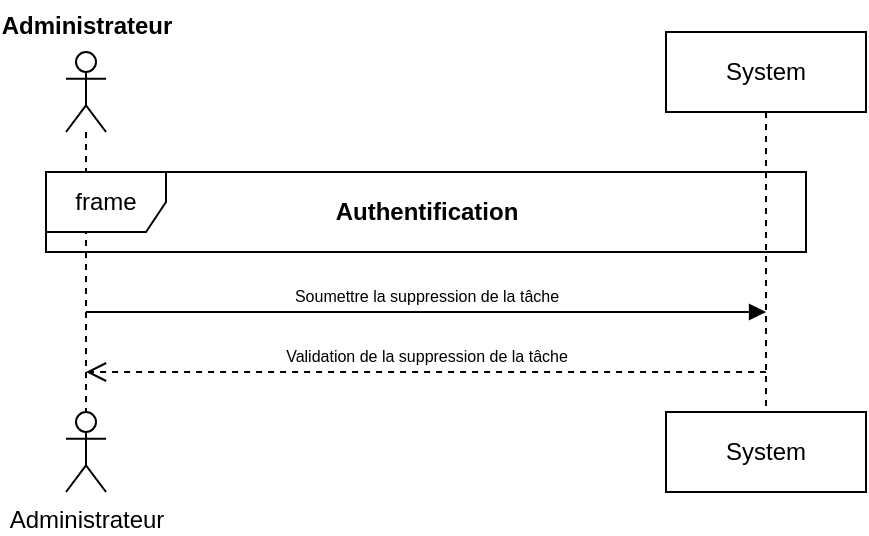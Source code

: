 <mxfile version="23.1.5" type="device">
  <diagram name="Page-1" id="2YBvvXClWsGukQMizWep">
    <mxGraphModel dx="989" dy="577" grid="1" gridSize="10" guides="1" tooltips="1" connect="1" arrows="1" fold="1" page="1" pageScale="1" pageWidth="850" pageHeight="1100" math="0" shadow="0">
      <root>
        <mxCell id="0" />
        <mxCell id="1" parent="0" />
        <mxCell id="1i2Z4VfVdW_mY6-7IzHU-2" value="System" style="shape=umlLifeline;perimeter=lifelinePerimeter;whiteSpace=wrap;html=1;container=1;dropTarget=0;collapsible=0;recursiveResize=0;outlineConnect=0;portConstraint=eastwest;newEdgeStyle={&quot;curved&quot;:0,&quot;rounded&quot;:0};" parent="1" vertex="1">
          <mxGeometry x="510" y="200" width="100" height="190" as="geometry" />
        </mxCell>
        <mxCell id="1i2Z4VfVdW_mY6-7IzHU-3" value="" style="shape=umlLifeline;perimeter=lifelinePerimeter;whiteSpace=wrap;html=1;container=1;dropTarget=0;collapsible=0;recursiveResize=0;outlineConnect=0;portConstraint=eastwest;newEdgeStyle={&quot;curved&quot;:0,&quot;rounded&quot;:0};participant=umlActor;" parent="1" vertex="1">
          <mxGeometry x="210" y="210" width="20" height="180" as="geometry" />
        </mxCell>
        <mxCell id="1i2Z4VfVdW_mY6-7IzHU-10" value="Administrateur" style="text;align=center;fontStyle=1;verticalAlign=middle;spacingLeft=3;spacingRight=3;strokeColor=none;rotatable=0;points=[[0,0.5],[1,0.5]];portConstraint=eastwest;html=1;" parent="1" vertex="1">
          <mxGeometry x="180" y="184" width="80" height="26" as="geometry" />
        </mxCell>
        <mxCell id="1i2Z4VfVdW_mY6-7IzHU-14" value="&lt;font style=&quot;font-size: 8px;&quot;&gt;Soumettre la suppression de la tâche&lt;/font&gt;" style="html=1;verticalAlign=bottom;endArrow=block;curved=0;rounded=0;entryX=0;entryY=0;entryDx=0;entryDy=5;" parent="1" edge="1">
          <mxGeometry relative="1" as="geometry">
            <mxPoint x="219.969" y="340" as="sourcePoint" />
            <mxPoint x="560.04" y="340" as="targetPoint" />
          </mxGeometry>
        </mxCell>
        <mxCell id="1i2Z4VfVdW_mY6-7IzHU-18" value="&lt;font style=&quot;font-size: 8px;&quot;&gt;Validation de la suppression de la tâche&lt;/font&gt;" style="html=1;verticalAlign=bottom;endArrow=open;dashed=1;endSize=8;curved=0;rounded=0;exitX=0;exitY=1;exitDx=0;exitDy=-5;" parent="1" edge="1">
          <mxGeometry relative="1" as="geometry">
            <mxPoint x="219.969" y="370" as="targetPoint" />
            <mxPoint x="560.04" y="370" as="sourcePoint" />
          </mxGeometry>
        </mxCell>
        <mxCell id="1i2Z4VfVdW_mY6-7IzHU-25" value="System" style="html=1;whiteSpace=wrap;" parent="1" vertex="1">
          <mxGeometry x="510" y="390" width="100" height="40" as="geometry" />
        </mxCell>
        <mxCell id="1i2Z4VfVdW_mY6-7IzHU-26" value="Administrateur" style="shape=umlActor;verticalLabelPosition=bottom;verticalAlign=top;html=1;" parent="1" vertex="1">
          <mxGeometry x="210" y="390" width="20" height="40" as="geometry" />
        </mxCell>
        <mxCell id="G6WfOV9cSlhH_QiBXhUF-1" value="frame" style="shape=umlFrame;whiteSpace=wrap;html=1;pointerEvents=0;" vertex="1" parent="1">
          <mxGeometry x="200" y="270" width="380" height="40" as="geometry" />
        </mxCell>
        <mxCell id="G6WfOV9cSlhH_QiBXhUF-2" value="Authentification" style="text;align=center;fontStyle=1;verticalAlign=middle;spacingLeft=3;spacingRight=3;strokeColor=none;rotatable=0;points=[[0,0.5],[1,0.5]];portConstraint=eastwest;html=1;" vertex="1" parent="1">
          <mxGeometry x="350" y="277" width="80" height="26" as="geometry" />
        </mxCell>
      </root>
    </mxGraphModel>
  </diagram>
</mxfile>

